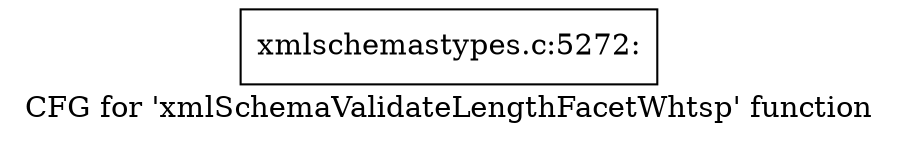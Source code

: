 digraph "CFG for 'xmlSchemaValidateLengthFacetWhtsp' function" {
	label="CFG for 'xmlSchemaValidateLengthFacetWhtsp' function";

	Node0x55fab60 [shape=record,label="{xmlschemastypes.c:5272:}"];
}
